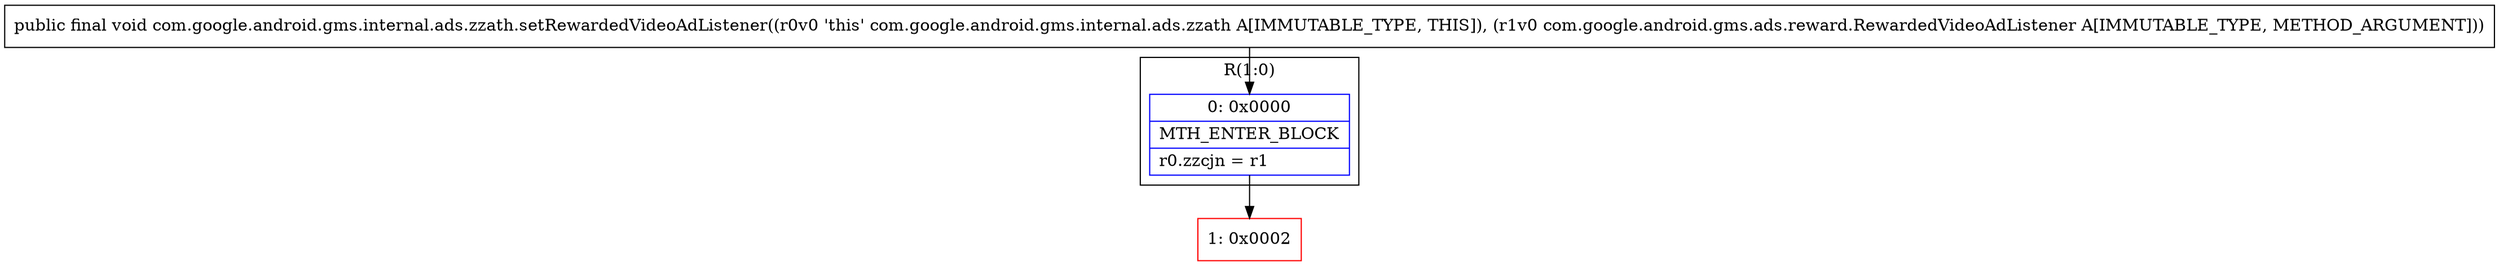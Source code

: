 digraph "CFG forcom.google.android.gms.internal.ads.zzath.setRewardedVideoAdListener(Lcom\/google\/android\/gms\/ads\/reward\/RewardedVideoAdListener;)V" {
subgraph cluster_Region_1990398482 {
label = "R(1:0)";
node [shape=record,color=blue];
Node_0 [shape=record,label="{0\:\ 0x0000|MTH_ENTER_BLOCK\l|r0.zzcjn = r1\l}"];
}
Node_1 [shape=record,color=red,label="{1\:\ 0x0002}"];
MethodNode[shape=record,label="{public final void com.google.android.gms.internal.ads.zzath.setRewardedVideoAdListener((r0v0 'this' com.google.android.gms.internal.ads.zzath A[IMMUTABLE_TYPE, THIS]), (r1v0 com.google.android.gms.ads.reward.RewardedVideoAdListener A[IMMUTABLE_TYPE, METHOD_ARGUMENT])) }"];
MethodNode -> Node_0;
Node_0 -> Node_1;
}

